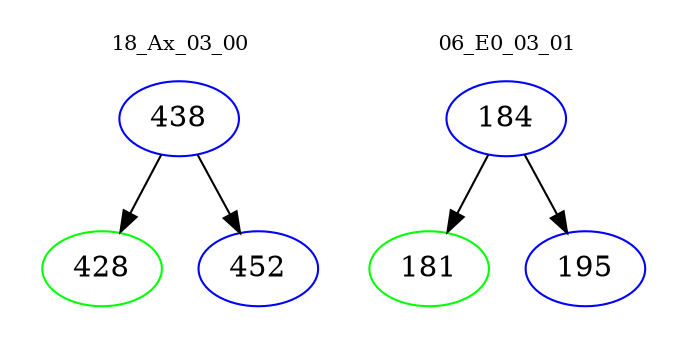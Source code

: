 digraph{
subgraph cluster_0 {
color = white
label = "18_Ax_03_00";
fontsize=10;
T0_438 [label="438", color="blue"]
T0_438 -> T0_428 [color="black"]
T0_428 [label="428", color="green"]
T0_438 -> T0_452 [color="black"]
T0_452 [label="452", color="blue"]
}
subgraph cluster_1 {
color = white
label = "06_E0_03_01";
fontsize=10;
T1_184 [label="184", color="blue"]
T1_184 -> T1_181 [color="black"]
T1_181 [label="181", color="green"]
T1_184 -> T1_195 [color="black"]
T1_195 [label="195", color="blue"]
}
}

